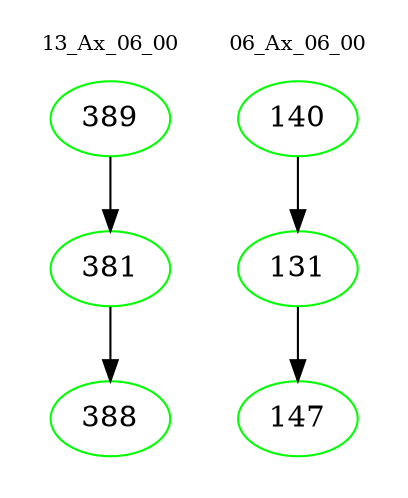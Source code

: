 digraph{
subgraph cluster_0 {
color = white
label = "13_Ax_06_00";
fontsize=10;
T0_389 [label="389", color="green"]
T0_389 -> T0_381 [color="black"]
T0_381 [label="381", color="green"]
T0_381 -> T0_388 [color="black"]
T0_388 [label="388", color="green"]
}
subgraph cluster_1 {
color = white
label = "06_Ax_06_00";
fontsize=10;
T1_140 [label="140", color="green"]
T1_140 -> T1_131 [color="black"]
T1_131 [label="131", color="green"]
T1_131 -> T1_147 [color="black"]
T1_147 [label="147", color="green"]
}
}
